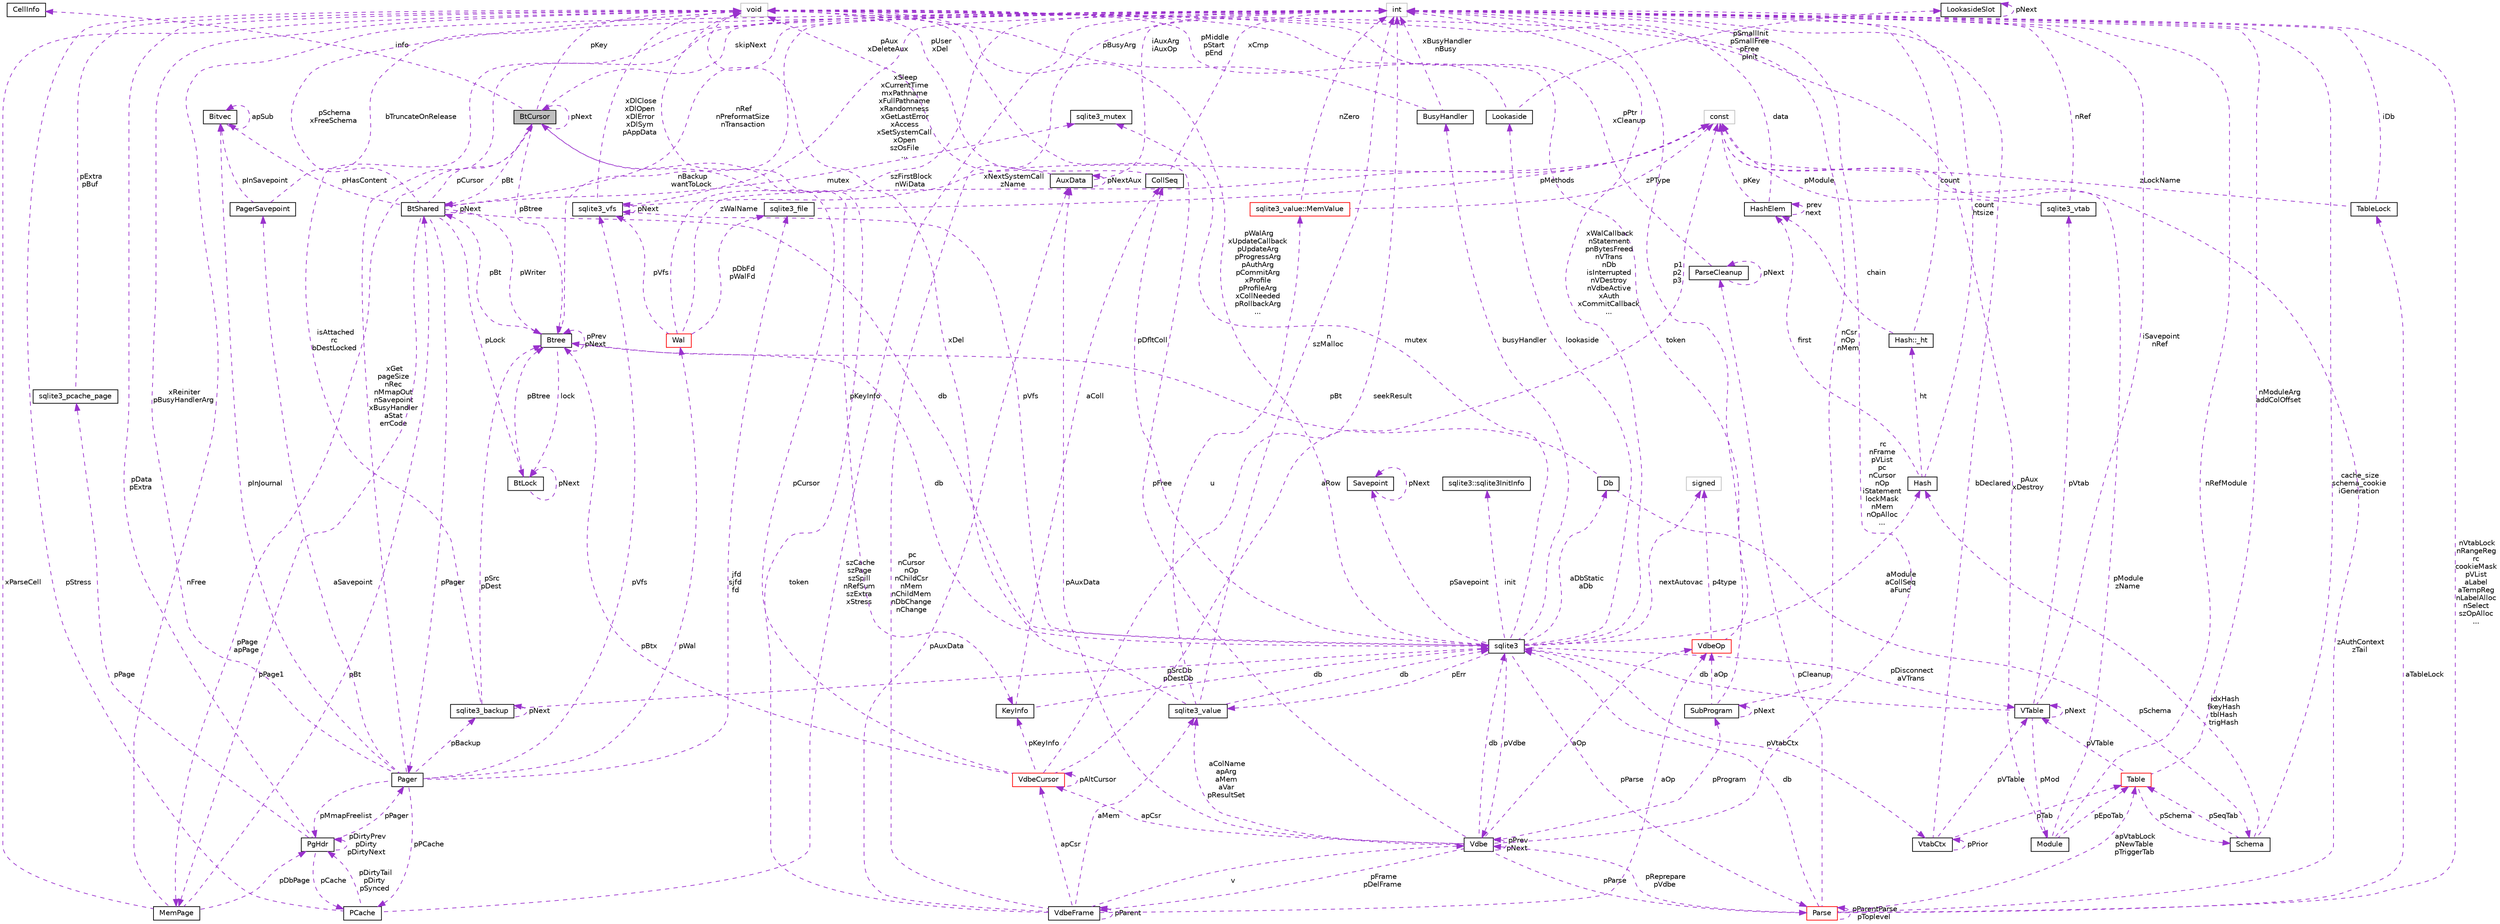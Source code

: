 digraph "BtCursor"
{
 // LATEX_PDF_SIZE
  edge [fontname="Helvetica",fontsize="10",labelfontname="Helvetica",labelfontsize="10"];
  node [fontname="Helvetica",fontsize="10",shape=record];
  Node1 [label="BtCursor",height=0.2,width=0.4,color="black", fillcolor="grey75", style="filled", fontcolor="black",tooltip=" "];
  Node1 -> Node1 [dir="back",color="darkorchid3",fontsize="10",style="dashed",label=" pNext" ,fontname="Helvetica"];
  Node2 -> Node1 [dir="back",color="darkorchid3",fontsize="10",style="dashed",label=" info" ,fontname="Helvetica"];
  Node2 [label="CellInfo",height=0.2,width=0.4,color="black", fillcolor="white", style="filled",URL="$structCellInfo.html",tooltip=" "];
  Node3 -> Node1 [dir="back",color="darkorchid3",fontsize="10",style="dashed",label=" pBt" ,fontname="Helvetica"];
  Node3 [label="BtShared",height=0.2,width=0.4,color="black", fillcolor="white", style="filled",URL="$structBtShared.html",tooltip=" "];
  Node1 -> Node3 [dir="back",color="darkorchid3",fontsize="10",style="dashed",label=" pCursor" ,fontname="Helvetica"];
  Node3 -> Node3 [dir="back",color="darkorchid3",fontsize="10",style="dashed",label=" pNext" ,fontname="Helvetica"];
  Node4 -> Node3 [dir="back",color="darkorchid3",fontsize="10",style="dashed",label=" db" ,fontname="Helvetica"];
  Node4 [label="sqlite3",height=0.2,width=0.4,color="black", fillcolor="white", style="filled",URL="$structsqlite3.html",tooltip=" "];
  Node5 -> Node4 [dir="back",color="darkorchid3",fontsize="10",style="dashed",label=" pVdbe" ,fontname="Helvetica"];
  Node5 [label="Vdbe",height=0.2,width=0.4,color="black", fillcolor="white", style="filled",URL="$structVdbe.html",tooltip=" "];
  Node5 -> Node5 [dir="back",color="darkorchid3",fontsize="10",style="dashed",label=" pPrev\npNext" ,fontname="Helvetica"];
  Node4 -> Node5 [dir="back",color="darkorchid3",fontsize="10",style="dashed",label=" db" ,fontname="Helvetica"];
  Node6 -> Node5 [dir="back",color="darkorchid3",fontsize="10",style="dashed",label=" pFree" ,fontname="Helvetica"];
  Node6 [label="void",height=0.2,width=0.4,color="grey75", fillcolor="white", style="filled",tooltip=" "];
  Node7 -> Node5 [dir="back",color="darkorchid3",fontsize="10",style="dashed",label=" aColName\napArg\naMem\naVar\npResultSet" ,fontname="Helvetica"];
  Node7 [label="sqlite3_value",height=0.2,width=0.4,color="black", fillcolor="white", style="filled",URL="$structsqlite3__value.html",tooltip=" "];
  Node4 -> Node7 [dir="back",color="darkorchid3",fontsize="10",style="dashed",label=" db" ,fontname="Helvetica"];
  Node6 -> Node7 [dir="back",color="darkorchid3",fontsize="10",style="dashed",label=" xDel" ,fontname="Helvetica"];
  Node8 -> Node7 [dir="back",color="darkorchid3",fontsize="10",style="dashed",label=" u" ,fontname="Helvetica"];
  Node8 [label="sqlite3_value::MemValue",height=0.2,width=0.4,color="red", fillcolor="white", style="filled",URL="$unionsqlite3__value_1_1MemValue.html",tooltip=" "];
  Node9 -> Node8 [dir="back",color="darkorchid3",fontsize="10",style="dashed",label=" nZero" ,fontname="Helvetica"];
  Node9 [label="int",height=0.2,width=0.4,color="grey75", fillcolor="white", style="filled",tooltip=" "];
  Node10 -> Node8 [dir="back",color="darkorchid3",fontsize="10",style="dashed",label=" zPType" ,fontname="Helvetica"];
  Node10 [label="const",height=0.2,width=0.4,color="grey75", fillcolor="white", style="filled",tooltip=" "];
  Node9 -> Node7 [dir="back",color="darkorchid3",fontsize="10",style="dashed",label=" n\nszMalloc" ,fontname="Helvetica"];
  Node13 -> Node5 [dir="back",color="darkorchid3",fontsize="10",style="dashed",label=" pFrame\npDelFrame" ,fontname="Helvetica"];
  Node13 [label="VdbeFrame",height=0.2,width=0.4,color="black", fillcolor="white", style="filled",URL="$structVdbeFrame.html",tooltip=" "];
  Node5 -> Node13 [dir="back",color="darkorchid3",fontsize="10",style="dashed",label=" v" ,fontname="Helvetica"];
  Node6 -> Node13 [dir="back",color="darkorchid3",fontsize="10",style="dashed",label=" token" ,fontname="Helvetica"];
  Node7 -> Node13 [dir="back",color="darkorchid3",fontsize="10",style="dashed",label=" aMem" ,fontname="Helvetica"];
  Node13 -> Node13 [dir="back",color="darkorchid3",fontsize="10",style="dashed",label=" pParent" ,fontname="Helvetica"];
  Node9 -> Node13 [dir="back",color="darkorchid3",fontsize="10",style="dashed",label=" pc\nnCursor\nnOp\nnChildCsr\nnMem\nnChildMem\nnDbChange\nnChange" ,fontname="Helvetica"];
  Node14 -> Node13 [dir="back",color="darkorchid3",fontsize="10",style="dashed",label=" pAuxData" ,fontname="Helvetica"];
  Node14 [label="AuxData",height=0.2,width=0.4,color="black", fillcolor="white", style="filled",URL="$structAuxData.html",tooltip=" "];
  Node6 -> Node14 [dir="back",color="darkorchid3",fontsize="10",style="dashed",label=" pAux\nxDeleteAux" ,fontname="Helvetica"];
  Node9 -> Node14 [dir="back",color="darkorchid3",fontsize="10",style="dashed",label=" iAuxArg\niAuxOp" ,fontname="Helvetica"];
  Node14 -> Node14 [dir="back",color="darkorchid3",fontsize="10",style="dashed",label=" pNextAux" ,fontname="Helvetica"];
  Node15 -> Node13 [dir="back",color="darkorchid3",fontsize="10",style="dashed",label=" apCsr" ,fontname="Helvetica"];
  Node15 [label="VdbeCursor",height=0.2,width=0.4,color="red", fillcolor="white", style="filled",URL="$structVdbeCursor.html",tooltip=" "];
  Node1 -> Node15 [dir="back",color="darkorchid3",fontsize="10",style="dashed",label=" pCursor" ,fontname="Helvetica"];
  Node9 -> Node15 [dir="back",color="darkorchid3",fontsize="10",style="dashed",label=" seekResult" ,fontname="Helvetica"];
  Node15 -> Node15 [dir="back",color="darkorchid3",fontsize="10",style="dashed",label=" pAltCursor" ,fontname="Helvetica"];
  Node18 -> Node15 [dir="back",color="darkorchid3",fontsize="10",style="dashed",label=" pKeyInfo" ,fontname="Helvetica"];
  Node18 [label="KeyInfo",height=0.2,width=0.4,color="black", fillcolor="white", style="filled",URL="$structKeyInfo.html",tooltip=" "];
  Node4 -> Node18 [dir="back",color="darkorchid3",fontsize="10",style="dashed",label=" db" ,fontname="Helvetica"];
  Node19 -> Node18 [dir="back",color="darkorchid3",fontsize="10",style="dashed",label=" aColl" ,fontname="Helvetica"];
  Node19 [label="CollSeq",height=0.2,width=0.4,color="black", fillcolor="white", style="filled",URL="$structCollSeq.html",tooltip=" "];
  Node6 -> Node19 [dir="back",color="darkorchid3",fontsize="10",style="dashed",label=" pUser\nxDel" ,fontname="Helvetica"];
  Node9 -> Node19 [dir="back",color="darkorchid3",fontsize="10",style="dashed",label=" xCmp" ,fontname="Helvetica"];
  Node31 -> Node15 [dir="back",color="darkorchid3",fontsize="10",style="dashed",label=" pBtx" ,fontname="Helvetica"];
  Node31 [label="Btree",height=0.2,width=0.4,color="black", fillcolor="white", style="filled",URL="$structBtree.html",tooltip=" "];
  Node3 -> Node31 [dir="back",color="darkorchid3",fontsize="10",style="dashed",label=" pBt" ,fontname="Helvetica"];
  Node4 -> Node31 [dir="back",color="darkorchid3",fontsize="10",style="dashed",label=" db" ,fontname="Helvetica"];
  Node32 -> Node31 [dir="back",color="darkorchid3",fontsize="10",style="dashed",label=" lock" ,fontname="Helvetica"];
  Node32 [label="BtLock",height=0.2,width=0.4,color="black", fillcolor="white", style="filled",URL="$structBtLock.html",tooltip=" "];
  Node32 -> Node32 [dir="back",color="darkorchid3",fontsize="10",style="dashed",label=" pNext" ,fontname="Helvetica"];
  Node31 -> Node32 [dir="back",color="darkorchid3",fontsize="10",style="dashed",label=" pBtree" ,fontname="Helvetica"];
  Node9 -> Node31 [dir="back",color="darkorchid3",fontsize="10",style="dashed",label=" nBackup\nwantToLock" ,fontname="Helvetica"];
  Node31 -> Node31 [dir="back",color="darkorchid3",fontsize="10",style="dashed",label=" pPrev\npNext" ,fontname="Helvetica"];
  Node10 -> Node15 [dir="back",color="darkorchid3",fontsize="10",style="dashed",label=" aRow" ,fontname="Helvetica"];
  Node33 -> Node13 [dir="back",color="darkorchid3",fontsize="10",style="dashed",label=" aOp" ,fontname="Helvetica"];
  Node33 [label="VdbeOp",height=0.2,width=0.4,color="red", fillcolor="white", style="filled",URL="$structVdbeOp.html",tooltip=" "];
  Node9 -> Node33 [dir="back",color="darkorchid3",fontsize="10",style="dashed",label=" p1\np2\np3" ,fontname="Helvetica"];
  Node66 -> Node33 [dir="back",color="darkorchid3",fontsize="10",style="dashed",label=" p4type" ,fontname="Helvetica"];
  Node66 [label="signed",height=0.2,width=0.4,color="grey75", fillcolor="white", style="filled",tooltip=" "];
  Node9 -> Node5 [dir="back",color="darkorchid3",fontsize="10",style="dashed",label=" rc\nnFrame\npVList\npc\nnCursor\nnOp\niStatement\nlockMask\nnMem\nnOpAlloc\n..." ,fontname="Helvetica"];
  Node14 -> Node5 [dir="back",color="darkorchid3",fontsize="10",style="dashed",label=" pAuxData" ,fontname="Helvetica"];
  Node64 -> Node5 [dir="back",color="darkorchid3",fontsize="10",style="dashed",label=" pProgram" ,fontname="Helvetica"];
  Node64 [label="SubProgram",height=0.2,width=0.4,color="black", fillcolor="white", style="filled",URL="$structSubProgram.html",tooltip=" "];
  Node6 -> Node64 [dir="back",color="darkorchid3",fontsize="10",style="dashed",label=" token" ,fontname="Helvetica"];
  Node9 -> Node64 [dir="back",color="darkorchid3",fontsize="10",style="dashed",label=" nCsr\nnOp\nnMem" ,fontname="Helvetica"];
  Node64 -> Node64 [dir="back",color="darkorchid3",fontsize="10",style="dashed",label=" pNext" ,fontname="Helvetica"];
  Node33 -> Node64 [dir="back",color="darkorchid3",fontsize="10",style="dashed",label=" aOp" ,fontname="Helvetica"];
  Node15 -> Node5 [dir="back",color="darkorchid3",fontsize="10",style="dashed",label=" apCsr" ,fontname="Helvetica"];
  Node67 -> Node5 [dir="back",color="darkorchid3",fontsize="10",style="dashed",label=" pParse" ,fontname="Helvetica"];
  Node67 [label="Parse",height=0.2,width=0.4,color="red", fillcolor="white", style="filled",URL="$structParse.html",tooltip=" "];
  Node5 -> Node67 [dir="back",color="darkorchid3",fontsize="10",style="dashed",label=" pReprepare\npVdbe" ,fontname="Helvetica"];
  Node4 -> Node67 [dir="back",color="darkorchid3",fontsize="10",style="dashed",label=" db" ,fontname="Helvetica"];
  Node68 -> Node67 [dir="back",color="darkorchid3",fontsize="10",style="dashed",label=" pCleanup" ,fontname="Helvetica"];
  Node68 [label="ParseCleanup",height=0.2,width=0.4,color="black", fillcolor="white", style="filled",URL="$structParseCleanup.html",tooltip=" "];
  Node68 -> Node68 [dir="back",color="darkorchid3",fontsize="10",style="dashed",label=" pNext" ,fontname="Helvetica"];
  Node6 -> Node68 [dir="back",color="darkorchid3",fontsize="10",style="dashed",label=" pPtr\nxCleanup" ,fontname="Helvetica"];
  Node69 -> Node67 [dir="back",color="darkorchid3",fontsize="10",style="dashed",label=" aTableLock" ,fontname="Helvetica"];
  Node69 [label="TableLock",height=0.2,width=0.4,color="black", fillcolor="white", style="filled",URL="$structTableLock.html",tooltip=" "];
  Node9 -> Node69 [dir="back",color="darkorchid3",fontsize="10",style="dashed",label=" iDb" ,fontname="Helvetica"];
  Node10 -> Node69 [dir="back",color="darkorchid3",fontsize="10",style="dashed",label=" zLockName" ,fontname="Helvetica"];
  Node9 -> Node67 [dir="back",color="darkorchid3",fontsize="10",style="dashed",label=" nVtabLock\nnRangeReg\nrc\ncookieMask\npVList\naLabel\naTempReg\nnLabelAlloc\nnSelect\nszOpAlloc\n..." ,fontname="Helvetica"];
  Node37 -> Node67 [dir="back",color="darkorchid3",fontsize="10",style="dashed",label=" apVtabLock\npNewTable\npTriggerTab" ,fontname="Helvetica"];
  Node37 [label="Table",height=0.2,width=0.4,color="red", fillcolor="white", style="filled",URL="$structTable.html",tooltip=" "];
  Node38 -> Node37 [dir="back",color="darkorchid3",fontsize="10",style="dashed",label=" pSchema" ,fontname="Helvetica"];
  Node38 [label="Schema",height=0.2,width=0.4,color="black", fillcolor="white", style="filled",URL="$structSchema.html",tooltip=" "];
  Node9 -> Node38 [dir="back",color="darkorchid3",fontsize="10",style="dashed",label=" cache_size\nschema_cookie\niGeneration" ,fontname="Helvetica"];
  Node37 -> Node38 [dir="back",color="darkorchid3",fontsize="10",style="dashed",label=" pSeqTab" ,fontname="Helvetica"];
  Node39 -> Node38 [dir="back",color="darkorchid3",fontsize="10",style="dashed",label=" idxHash\nfkeyHash\ntblHash\ntrigHash" ,fontname="Helvetica"];
  Node39 [label="Hash",height=0.2,width=0.4,color="black", fillcolor="white", style="filled",URL="$structHash.html",tooltip=" "];
  Node40 -> Node39 [dir="back",color="darkorchid3",fontsize="10",style="dashed",label=" ht" ,fontname="Helvetica"];
  Node40 [label="Hash::_ht",height=0.2,width=0.4,color="black", fillcolor="white", style="filled",URL="$structHash_1_1__ht.html",tooltip=" "];
  Node9 -> Node40 [dir="back",color="darkorchid3",fontsize="10",style="dashed",label=" count" ,fontname="Helvetica"];
  Node41 -> Node40 [dir="back",color="darkorchid3",fontsize="10",style="dashed",label=" chain" ,fontname="Helvetica"];
  Node41 [label="HashElem",height=0.2,width=0.4,color="black", fillcolor="white", style="filled",URL="$structHashElem.html",tooltip=" "];
  Node6 -> Node41 [dir="back",color="darkorchid3",fontsize="10",style="dashed",label=" data" ,fontname="Helvetica"];
  Node41 -> Node41 [dir="back",color="darkorchid3",fontsize="10",style="dashed",label=" prev\nnext" ,fontname="Helvetica"];
  Node10 -> Node41 [dir="back",color="darkorchid3",fontsize="10",style="dashed",label=" pKey" ,fontname="Helvetica"];
  Node9 -> Node39 [dir="back",color="darkorchid3",fontsize="10",style="dashed",label=" count\nhtsize" ,fontname="Helvetica"];
  Node41 -> Node39 [dir="back",color="darkorchid3",fontsize="10",style="dashed",label=" first" ,fontname="Helvetica"];
  Node35 -> Node37 [dir="back",color="darkorchid3",fontsize="10",style="dashed",label=" pVTable" ,fontname="Helvetica"];
  Node35 [label="VTable",height=0.2,width=0.4,color="black", fillcolor="white", style="filled",URL="$structVTable.html",tooltip=" "];
  Node4 -> Node35 [dir="back",color="darkorchid3",fontsize="10",style="dashed",label=" db" ,fontname="Helvetica"];
  Node35 -> Node35 [dir="back",color="darkorchid3",fontsize="10",style="dashed",label=" pNext" ,fontname="Helvetica"];
  Node9 -> Node35 [dir="back",color="darkorchid3",fontsize="10",style="dashed",label=" iSavepoint\nnRef" ,fontname="Helvetica"];
  Node36 -> Node35 [dir="back",color="darkorchid3",fontsize="10",style="dashed",label=" pMod" ,fontname="Helvetica"];
  Node36 [label="Module",height=0.2,width=0.4,color="black", fillcolor="white", style="filled",URL="$structModule.html",tooltip=" "];
  Node6 -> Node36 [dir="back",color="darkorchid3",fontsize="10",style="dashed",label=" pAux\nxDestroy" ,fontname="Helvetica"];
  Node9 -> Node36 [dir="back",color="darkorchid3",fontsize="10",style="dashed",label=" nRefModule" ,fontname="Helvetica"];
  Node37 -> Node36 [dir="back",color="darkorchid3",fontsize="10",style="dashed",label=" pEpoTab" ,fontname="Helvetica"];
  Node10 -> Node36 [dir="back",color="darkorchid3",fontsize="10",style="dashed",label=" pModule\nzName" ,fontname="Helvetica"];
  Node17 -> Node35 [dir="back",color="darkorchid3",fontsize="10",style="dashed",label=" pVtab" ,fontname="Helvetica"];
  Node17 [label="sqlite3_vtab",height=0.2,width=0.4,color="black", fillcolor="white", style="filled",URL="$structsqlite3__vtab.html",tooltip=" "];
  Node9 -> Node17 [dir="back",color="darkorchid3",fontsize="10",style="dashed",label=" nRef" ,fontname="Helvetica"];
  Node10 -> Node17 [dir="back",color="darkorchid3",fontsize="10",style="dashed",label=" pModule" ,fontname="Helvetica"];
  Node9 -> Node37 [dir="back",color="darkorchid3",fontsize="10",style="dashed",label=" nModuleArg\naddColOffset" ,fontname="Helvetica"];
  Node10 -> Node67 [dir="back",color="darkorchid3",fontsize="10",style="dashed",label=" zAuthContext\nzTail" ,fontname="Helvetica"];
  Node67 -> Node67 [dir="back",color="darkorchid3",fontsize="10",style="dashed",label=" pParentParse\npToplevel" ,fontname="Helvetica"];
  Node33 -> Node5 [dir="back",color="darkorchid3",fontsize="10",style="dashed",label=" aOp" ,fontname="Helvetica"];
  Node88 -> Node4 [dir="back",color="darkorchid3",fontsize="10",style="dashed",label=" pSavepoint" ,fontname="Helvetica"];
  Node88 [label="Savepoint",height=0.2,width=0.4,color="black", fillcolor="white", style="filled",URL="$structSavepoint.html",tooltip=" "];
  Node88 -> Node88 [dir="back",color="darkorchid3",fontsize="10",style="dashed",label=" pNext" ,fontname="Helvetica"];
  Node6 -> Node4 [dir="back",color="darkorchid3",fontsize="10",style="dashed",label=" pWalArg\nxUpdateCallback\npUpdateArg\npProgressArg\npAuthArg\npCommitArg\nxProfile\npProfileArg\nxCollNeeded\npRollbackArg\n..." ,fontname="Helvetica"];
  Node89 -> Node4 [dir="back",color="darkorchid3",fontsize="10",style="dashed",label=" lookaside" ,fontname="Helvetica"];
  Node89 [label="Lookaside",height=0.2,width=0.4,color="black", fillcolor="white", style="filled",URL="$structLookaside.html",tooltip=" "];
  Node6 -> Node89 [dir="back",color="darkorchid3",fontsize="10",style="dashed",label=" pMiddle\npStart\npEnd" ,fontname="Helvetica"];
  Node90 -> Node89 [dir="back",color="darkorchid3",fontsize="10",style="dashed",label=" pSmallInit\npSmallFree\npFree\npInit" ,fontname="Helvetica"];
  Node90 [label="LookasideSlot",height=0.2,width=0.4,color="black", fillcolor="white", style="filled",URL="$structLookasideSlot.html",tooltip=" "];
  Node90 -> Node90 [dir="back",color="darkorchid3",fontsize="10",style="dashed",label=" pNext" ,fontname="Helvetica"];
  Node7 -> Node4 [dir="back",color="darkorchid3",fontsize="10",style="dashed",label=" pErr" ,fontname="Helvetica"];
  Node91 -> Node4 [dir="back",color="darkorchid3",fontsize="10",style="dashed",label=" mutex" ,fontname="Helvetica"];
  Node91 [label="sqlite3_mutex",height=0.2,width=0.4,color="black", fillcolor="white", style="filled",URL="$structsqlite3__mutex.html",tooltip=" "];
  Node92 -> Node4 [dir="back",color="darkorchid3",fontsize="10",style="dashed",label=" pVfs" ,fontname="Helvetica"];
  Node92 [label="sqlite3_vfs",height=0.2,width=0.4,color="black", fillcolor="white", style="filled",URL="$structsqlite3__vfs.html",tooltip=" "];
  Node6 -> Node92 [dir="back",color="darkorchid3",fontsize="10",style="dashed",label=" xDlClose\nxDlOpen\nxDlError\nxDlSym\npAppData" ,fontname="Helvetica"];
  Node92 -> Node92 [dir="back",color="darkorchid3",fontsize="10",style="dashed",label=" pNext" ,fontname="Helvetica"];
  Node9 -> Node92 [dir="back",color="darkorchid3",fontsize="10",style="dashed",label=" xSleep\nxCurrentTime\nmxPathname\nxFullPathname\nxRandomness\nxGetLastError\nxAccess\nxSetSystemCall\nxOpen\nszOsFile\n..." ,fontname="Helvetica"];
  Node10 -> Node92 [dir="back",color="darkorchid3",fontsize="10",style="dashed",label=" xNextSystemCall\nzName" ,fontname="Helvetica"];
  Node93 -> Node4 [dir="back",color="darkorchid3",fontsize="10",style="dashed",label=" init" ,fontname="Helvetica"];
  Node93 [label="sqlite3::sqlite3InitInfo",height=0.2,width=0.4,color="black", fillcolor="white", style="filled",URL="$structsqlite3_1_1sqlite3InitInfo.html",tooltip=" "];
  Node94 -> Node4 [dir="back",color="darkorchid3",fontsize="10",style="dashed",label=" busyHandler" ,fontname="Helvetica"];
  Node94 [label="BusyHandler",height=0.2,width=0.4,color="black", fillcolor="white", style="filled",URL="$structBusyHandler.html",tooltip=" "];
  Node6 -> Node94 [dir="back",color="darkorchid3",fontsize="10",style="dashed",label=" pBusyArg" ,fontname="Helvetica"];
  Node9 -> Node94 [dir="back",color="darkorchid3",fontsize="10",style="dashed",label=" xBusyHandler\nnBusy" ,fontname="Helvetica"];
  Node95 -> Node4 [dir="back",color="darkorchid3",fontsize="10",style="dashed",label=" pVtabCtx" ,fontname="Helvetica"];
  Node95 [label="VtabCtx",height=0.2,width=0.4,color="black", fillcolor="white", style="filled",URL="$structVtabCtx.html",tooltip=" "];
  Node95 -> Node95 [dir="back",color="darkorchid3",fontsize="10",style="dashed",label=" pPrior" ,fontname="Helvetica"];
  Node9 -> Node95 [dir="back",color="darkorchid3",fontsize="10",style="dashed",label=" bDeclared" ,fontname="Helvetica"];
  Node35 -> Node95 [dir="back",color="darkorchid3",fontsize="10",style="dashed",label=" pVTable" ,fontname="Helvetica"];
  Node37 -> Node95 [dir="back",color="darkorchid3",fontsize="10",style="dashed",label=" pTab" ,fontname="Helvetica"];
  Node19 -> Node4 [dir="back",color="darkorchid3",fontsize="10",style="dashed",label=" pDfltColl" ,fontname="Helvetica"];
  Node35 -> Node4 [dir="back",color="darkorchid3",fontsize="10",style="dashed",label=" pDisconnect\naVTrans" ,fontname="Helvetica"];
  Node9 -> Node4 [dir="back",color="darkorchid3",fontsize="10",style="dashed",label=" xWalCallback\nnStatement\npnBytesFreed\nnVTrans\nnDb\nisInterrupted\nnVDestroy\nnVdbeActive\nxAuth\nxCommitCallback\n..." ,fontname="Helvetica"];
  Node66 -> Node4 [dir="back",color="darkorchid3",fontsize="10",style="dashed",label=" nextAutovac" ,fontname="Helvetica"];
  Node96 -> Node4 [dir="back",color="darkorchid3",fontsize="10",style="dashed",label=" aDbStatic\naDb" ,fontname="Helvetica"];
  Node96 [label="Db",height=0.2,width=0.4,color="black", fillcolor="white", style="filled",URL="$structDb.html",tooltip=" "];
  Node38 -> Node96 [dir="back",color="darkorchid3",fontsize="10",style="dashed",label=" pSchema" ,fontname="Helvetica"];
  Node31 -> Node96 [dir="back",color="darkorchid3",fontsize="10",style="dashed",label=" pBt" ,fontname="Helvetica"];
  Node39 -> Node4 [dir="back",color="darkorchid3",fontsize="10",style="dashed",label=" aModule\naCollSeq\naFunc" ,fontname="Helvetica"];
  Node67 -> Node4 [dir="back",color="darkorchid3",fontsize="10",style="dashed",label=" pParse" ,fontname="Helvetica"];
  Node97 -> Node3 [dir="back",color="darkorchid3",fontsize="10",style="dashed",label=" pHasContent" ,fontname="Helvetica"];
  Node97 [label="Bitvec",height=0.2,width=0.4,color="black", fillcolor="white", style="filled",URL="$structBitvec.html",tooltip=" "];
  Node97 -> Node97 [dir="back",color="darkorchid3",fontsize="10",style="dashed",label=" apSub" ,fontname="Helvetica"];
  Node6 -> Node3 [dir="back",color="darkorchid3",fontsize="10",style="dashed",label=" pSchema\nxFreeSchema" ,fontname="Helvetica"];
  Node91 -> Node3 [dir="back",color="darkorchid3",fontsize="10",style="dashed",label=" mutex" ,fontname="Helvetica"];
  Node32 -> Node3 [dir="back",color="darkorchid3",fontsize="10",style="dashed",label=" pLock" ,fontname="Helvetica"];
  Node98 -> Node3 [dir="back",color="darkorchid3",fontsize="10",style="dashed",label=" pPage1" ,fontname="Helvetica"];
  Node98 [label="MemPage",height=0.2,width=0.4,color="black", fillcolor="white", style="filled",URL="$structMemPage.html",tooltip=" "];
  Node3 -> Node98 [dir="back",color="darkorchid3",fontsize="10",style="dashed",label=" pBt" ,fontname="Helvetica"];
  Node6 -> Node98 [dir="back",color="darkorchid3",fontsize="10",style="dashed",label=" xParseCell" ,fontname="Helvetica"];
  Node9 -> Node98 [dir="back",color="darkorchid3",fontsize="10",style="dashed",label=" nFree" ,fontname="Helvetica"];
  Node99 -> Node98 [dir="back",color="darkorchid3",fontsize="10",style="dashed",label=" pDbPage" ,fontname="Helvetica"];
  Node99 [label="PgHdr",height=0.2,width=0.4,color="black", fillcolor="white", style="filled",URL="$structPgHdr.html",tooltip=" "];
  Node100 -> Node99 [dir="back",color="darkorchid3",fontsize="10",style="dashed",label=" pPage" ,fontname="Helvetica"];
  Node100 [label="sqlite3_pcache_page",height=0.2,width=0.4,color="black", fillcolor="white", style="filled",URL="$structsqlite3__pcache__page.html",tooltip=" "];
  Node6 -> Node100 [dir="back",color="darkorchid3",fontsize="10",style="dashed",label=" pExtra\npBuf" ,fontname="Helvetica"];
  Node101 -> Node99 [dir="back",color="darkorchid3",fontsize="10",style="dashed",label=" pCache" ,fontname="Helvetica"];
  Node101 [label="PCache",height=0.2,width=0.4,color="black", fillcolor="white", style="filled",URL="$structPCache.html",tooltip=" "];
  Node6 -> Node101 [dir="back",color="darkorchid3",fontsize="10",style="dashed",label=" pStress" ,fontname="Helvetica"];
  Node9 -> Node101 [dir="back",color="darkorchid3",fontsize="10",style="dashed",label=" szCache\nszPage\nszSpill\nnRefSum\nszExtra\nxStress" ,fontname="Helvetica"];
  Node99 -> Node101 [dir="back",color="darkorchid3",fontsize="10",style="dashed",label=" pDirtyTail\npDirty\npSynced" ,fontname="Helvetica"];
  Node6 -> Node99 [dir="back",color="darkorchid3",fontsize="10",style="dashed",label=" pData\npExtra" ,fontname="Helvetica"];
  Node99 -> Node99 [dir="back",color="darkorchid3",fontsize="10",style="dashed",label=" pDirtyPrev\npDirty\npDirtyNext" ,fontname="Helvetica"];
  Node102 -> Node99 [dir="back",color="darkorchid3",fontsize="10",style="dashed",label=" pPager" ,fontname="Helvetica"];
  Node102 [label="Pager",height=0.2,width=0.4,color="black", fillcolor="white", style="filled",URL="$structPager.html",tooltip=" "];
  Node101 -> Node102 [dir="back",color="darkorchid3",fontsize="10",style="dashed",label=" pPCache" ,fontname="Helvetica"];
  Node103 -> Node102 [dir="back",color="darkorchid3",fontsize="10",style="dashed",label=" pBackup" ,fontname="Helvetica"];
  Node103 [label="sqlite3_backup",height=0.2,width=0.4,color="black", fillcolor="white", style="filled",URL="$structsqlite3__backup.html",tooltip=" "];
  Node103 -> Node103 [dir="back",color="darkorchid3",fontsize="10",style="dashed",label=" pNext" ,fontname="Helvetica"];
  Node4 -> Node103 [dir="back",color="darkorchid3",fontsize="10",style="dashed",label=" pSrcDb\npDestDb" ,fontname="Helvetica"];
  Node9 -> Node103 [dir="back",color="darkorchid3",fontsize="10",style="dashed",label=" isAttached\nrc\nbDestLocked" ,fontname="Helvetica"];
  Node31 -> Node103 [dir="back",color="darkorchid3",fontsize="10",style="dashed",label=" pSrc\npDest" ,fontname="Helvetica"];
  Node6 -> Node102 [dir="back",color="darkorchid3",fontsize="10",style="dashed",label=" xReiniter\npBusyHandlerArg" ,fontname="Helvetica"];
  Node97 -> Node102 [dir="back",color="darkorchid3",fontsize="10",style="dashed",label=" pInJournal" ,fontname="Helvetica"];
  Node25 -> Node102 [dir="back",color="darkorchid3",fontsize="10",style="dashed",label=" jfd\nsjfd\nfd" ,fontname="Helvetica"];
  Node25 [label="sqlite3_file",height=0.2,width=0.4,color="black", fillcolor="white", style="filled",URL="$structsqlite3__file.html",tooltip=" "];
  Node10 -> Node25 [dir="back",color="darkorchid3",fontsize="10",style="dashed",label=" pMethods" ,fontname="Helvetica"];
  Node92 -> Node102 [dir="back",color="darkorchid3",fontsize="10",style="dashed",label=" pVfs" ,fontname="Helvetica"];
  Node9 -> Node102 [dir="back",color="darkorchid3",fontsize="10",style="dashed",label=" xGet\npageSize\nnRec\nnMmapOut\nnSavepoint\nxBusyHandler\naStat\nerrCode" ,fontname="Helvetica"];
  Node99 -> Node102 [dir="back",color="darkorchid3",fontsize="10",style="dashed",label=" pMmapFreelist" ,fontname="Helvetica"];
  Node104 -> Node102 [dir="back",color="darkorchid3",fontsize="10",style="dashed",label=" pWal" ,fontname="Helvetica"];
  Node104 [label="Wal",height=0.2,width=0.4,color="red", fillcolor="white", style="filled",URL="$structWal.html",tooltip=" "];
  Node25 -> Node104 [dir="back",color="darkorchid3",fontsize="10",style="dashed",label=" pDbFd\npWalFd" ,fontname="Helvetica"];
  Node92 -> Node104 [dir="back",color="darkorchid3",fontsize="10",style="dashed",label=" pVfs" ,fontname="Helvetica"];
  Node9 -> Node104 [dir="back",color="darkorchid3",fontsize="10",style="dashed",label=" szFirstBlock\nnWiData" ,fontname="Helvetica"];
  Node10 -> Node104 [dir="back",color="darkorchid3",fontsize="10",style="dashed",label=" zWalName" ,fontname="Helvetica"];
  Node106 -> Node102 [dir="back",color="darkorchid3",fontsize="10",style="dashed",label=" aSavepoint" ,fontname="Helvetica"];
  Node106 [label="PagerSavepoint",height=0.2,width=0.4,color="black", fillcolor="white", style="filled",URL="$structPagerSavepoint.html",tooltip=" "];
  Node97 -> Node106 [dir="back",color="darkorchid3",fontsize="10",style="dashed",label=" pInSavepoint" ,fontname="Helvetica"];
  Node9 -> Node106 [dir="back",color="darkorchid3",fontsize="10",style="dashed",label=" bTruncateOnRelease" ,fontname="Helvetica"];
  Node9 -> Node3 [dir="back",color="darkorchid3",fontsize="10",style="dashed",label=" nRef\nnPreformatSize\nnTransaction" ,fontname="Helvetica"];
  Node31 -> Node3 [dir="back",color="darkorchid3",fontsize="10",style="dashed",label=" pWriter" ,fontname="Helvetica"];
  Node102 -> Node3 [dir="back",color="darkorchid3",fontsize="10",style="dashed",label=" pPager" ,fontname="Helvetica"];
  Node6 -> Node1 [dir="back",color="darkorchid3",fontsize="10",style="dashed",label=" pKey" ,fontname="Helvetica"];
  Node98 -> Node1 [dir="back",color="darkorchid3",fontsize="10",style="dashed",label=" pPage\napPage" ,fontname="Helvetica"];
  Node9 -> Node1 [dir="back",color="darkorchid3",fontsize="10",style="dashed",label=" skipNext" ,fontname="Helvetica"];
  Node18 -> Node1 [dir="back",color="darkorchid3",fontsize="10",style="dashed",label=" pKeyInfo" ,fontname="Helvetica"];
  Node31 -> Node1 [dir="back",color="darkorchid3",fontsize="10",style="dashed",label=" pBtree" ,fontname="Helvetica"];
}
